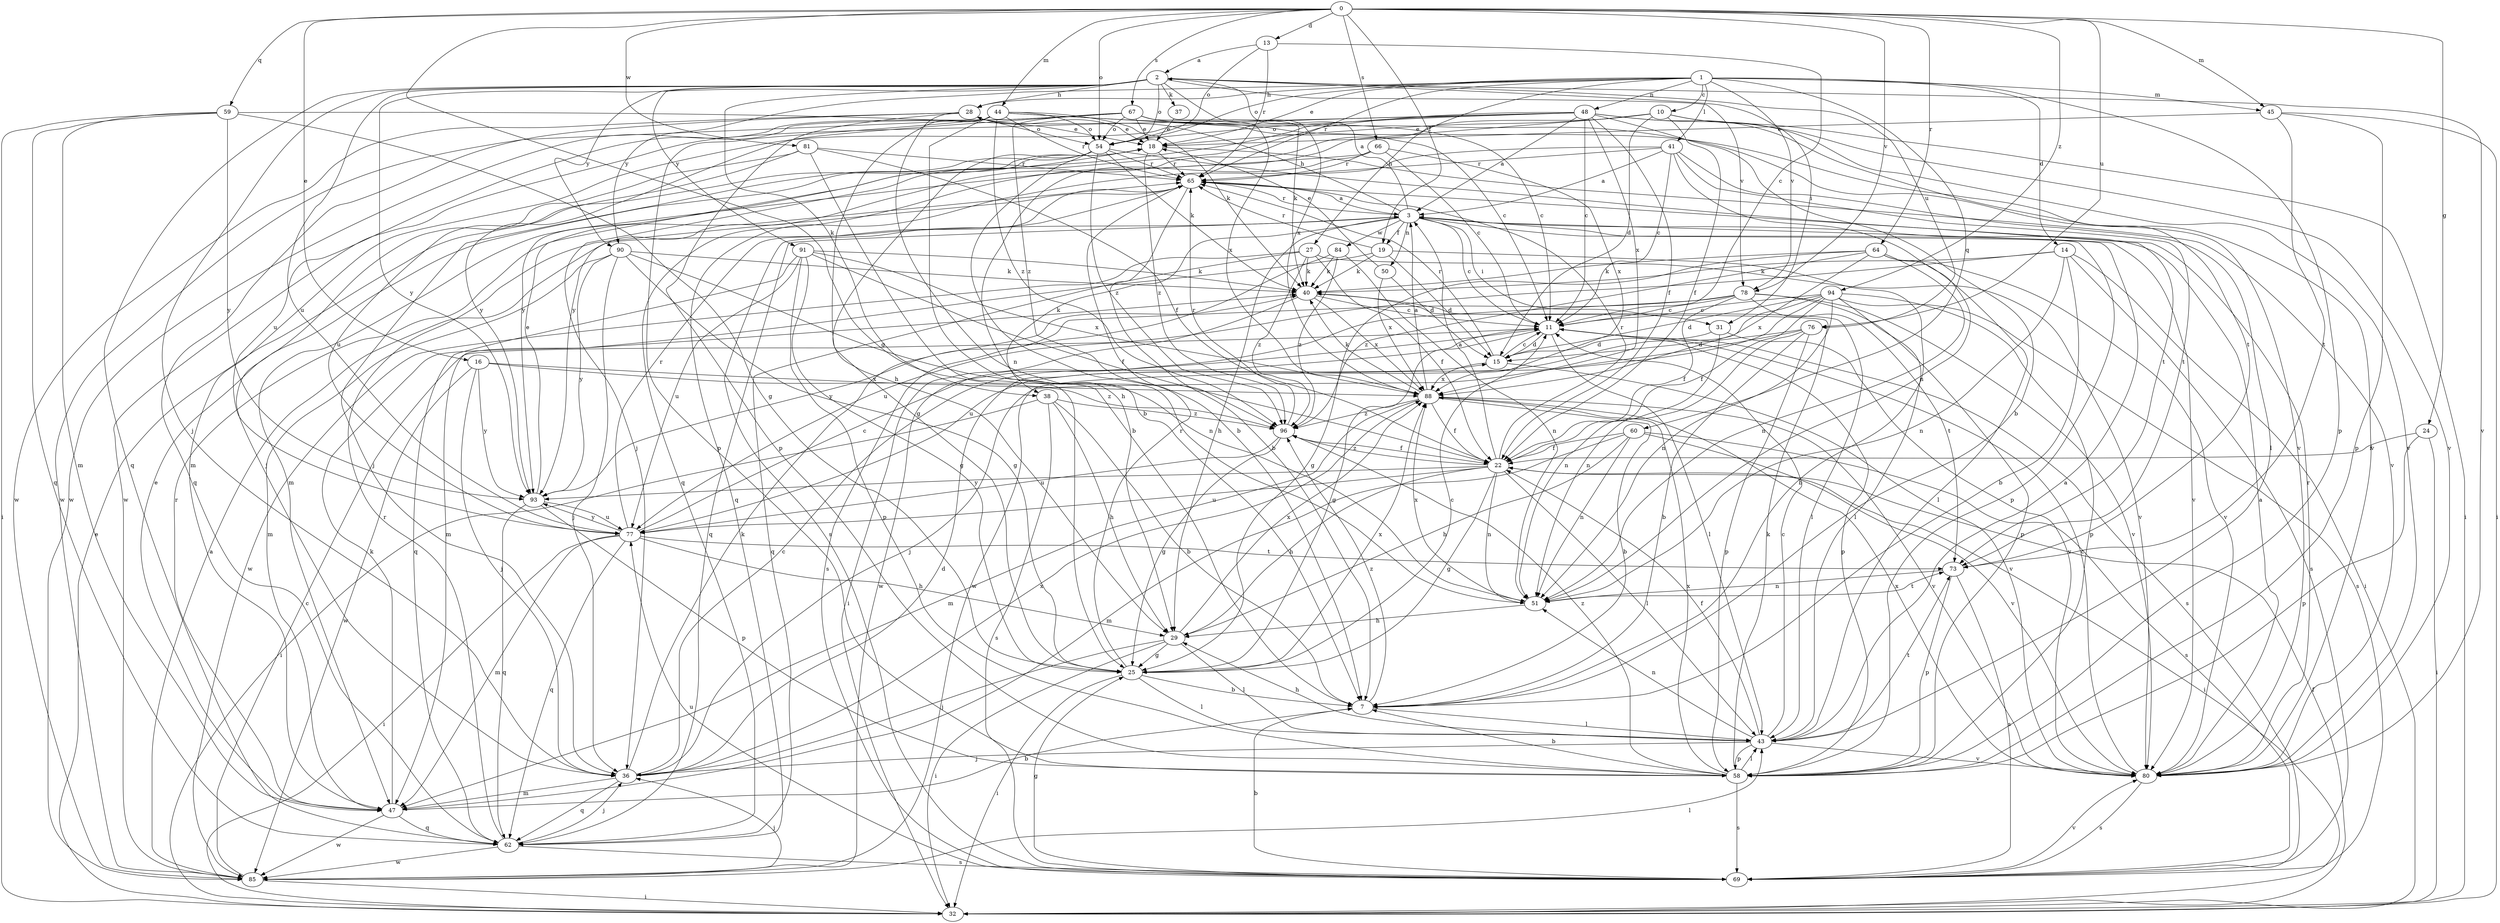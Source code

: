 strict digraph  {
0;
1;
2;
3;
7;
10;
11;
13;
14;
15;
16;
18;
19;
22;
24;
25;
27;
28;
29;
31;
32;
36;
37;
38;
40;
41;
43;
44;
45;
47;
48;
50;
51;
54;
58;
59;
60;
62;
64;
65;
66;
67;
69;
73;
76;
77;
78;
80;
81;
84;
85;
88;
90;
91;
93;
94;
96;
0 -> 13  [label=d];
0 -> 16  [label=e];
0 -> 19  [label=f];
0 -> 24  [label=g];
0 -> 25  [label=g];
0 -> 44  [label=m];
0 -> 45  [label=m];
0 -> 54  [label=o];
0 -> 59  [label=q];
0 -> 64  [label=r];
0 -> 66  [label=s];
0 -> 67  [label=s];
0 -> 76  [label=u];
0 -> 78  [label=v];
0 -> 81  [label=w];
0 -> 94  [label=z];
1 -> 10  [label=c];
1 -> 14  [label=d];
1 -> 18  [label=e];
1 -> 27  [label=h];
1 -> 28  [label=h];
1 -> 41  [label=l];
1 -> 45  [label=m];
1 -> 48  [label=n];
1 -> 54  [label=o];
1 -> 58  [label=p];
1 -> 60  [label=q];
1 -> 65  [label=r];
1 -> 78  [label=v];
1 -> 90  [label=y];
2 -> 28  [label=h];
2 -> 31  [label=i];
2 -> 36  [label=j];
2 -> 37  [label=k];
2 -> 38  [label=k];
2 -> 54  [label=o];
2 -> 62  [label=q];
2 -> 76  [label=u];
2 -> 77  [label=u];
2 -> 78  [label=v];
2 -> 80  [label=v];
2 -> 88  [label=x];
2 -> 90  [label=y];
2 -> 91  [label=y];
2 -> 93  [label=y];
3 -> 2  [label=a];
3 -> 11  [label=c];
3 -> 19  [label=f];
3 -> 28  [label=h];
3 -> 29  [label=h];
3 -> 31  [label=i];
3 -> 38  [label=k];
3 -> 50  [label=n];
3 -> 58  [label=p];
3 -> 62  [label=q];
3 -> 65  [label=r];
3 -> 80  [label=v];
3 -> 84  [label=w];
7 -> 43  [label=l];
7 -> 96  [label=z];
10 -> 15  [label=d];
10 -> 18  [label=e];
10 -> 22  [label=f];
10 -> 32  [label=i];
10 -> 62  [label=q];
10 -> 80  [label=v];
10 -> 93  [label=y];
11 -> 15  [label=d];
11 -> 25  [label=g];
11 -> 43  [label=l];
11 -> 58  [label=p];
11 -> 69  [label=s];
13 -> 2  [label=a];
13 -> 11  [label=c];
13 -> 54  [label=o];
13 -> 65  [label=r];
14 -> 7  [label=b];
14 -> 32  [label=i];
14 -> 40  [label=k];
14 -> 51  [label=n];
14 -> 69  [label=s];
14 -> 77  [label=u];
15 -> 11  [label=c];
15 -> 65  [label=r];
15 -> 80  [label=v];
15 -> 88  [label=x];
16 -> 36  [label=j];
16 -> 85  [label=w];
16 -> 88  [label=x];
16 -> 93  [label=y];
16 -> 96  [label=z];
18 -> 65  [label=r];
18 -> 80  [label=v];
18 -> 96  [label=z];
19 -> 7  [label=b];
19 -> 15  [label=d];
19 -> 40  [label=k];
19 -> 47  [label=m];
19 -> 65  [label=r];
22 -> 3  [label=a];
22 -> 25  [label=g];
22 -> 29  [label=h];
22 -> 32  [label=i];
22 -> 43  [label=l];
22 -> 51  [label=n];
22 -> 65  [label=r];
22 -> 77  [label=u];
22 -> 93  [label=y];
22 -> 96  [label=z];
24 -> 22  [label=f];
24 -> 32  [label=i];
24 -> 58  [label=p];
25 -> 7  [label=b];
25 -> 11  [label=c];
25 -> 32  [label=i];
25 -> 43  [label=l];
25 -> 65  [label=r];
25 -> 88  [label=x];
27 -> 22  [label=f];
27 -> 40  [label=k];
27 -> 62  [label=q];
27 -> 80  [label=v];
27 -> 85  [label=w];
27 -> 96  [label=z];
28 -> 18  [label=e];
28 -> 51  [label=n];
28 -> 54  [label=o];
28 -> 58  [label=p];
28 -> 62  [label=q];
28 -> 85  [label=w];
29 -> 25  [label=g];
29 -> 32  [label=i];
29 -> 36  [label=j];
29 -> 43  [label=l];
29 -> 88  [label=x];
31 -> 15  [label=d];
31 -> 51  [label=n];
31 -> 80  [label=v];
32 -> 18  [label=e];
32 -> 22  [label=f];
36 -> 11  [label=c];
36 -> 15  [label=d];
36 -> 40  [label=k];
36 -> 47  [label=m];
36 -> 62  [label=q];
36 -> 88  [label=x];
37 -> 18  [label=e];
38 -> 7  [label=b];
38 -> 29  [label=h];
38 -> 32  [label=i];
38 -> 69  [label=s];
38 -> 96  [label=z];
40 -> 11  [label=c];
40 -> 32  [label=i];
40 -> 43  [label=l];
40 -> 88  [label=x];
41 -> 3  [label=a];
41 -> 11  [label=c];
41 -> 43  [label=l];
41 -> 51  [label=n];
41 -> 62  [label=q];
41 -> 65  [label=r];
41 -> 73  [label=t];
43 -> 3  [label=a];
43 -> 11  [label=c];
43 -> 22  [label=f];
43 -> 29  [label=h];
43 -> 36  [label=j];
43 -> 51  [label=n];
43 -> 58  [label=p];
43 -> 73  [label=t];
43 -> 80  [label=v];
44 -> 7  [label=b];
44 -> 11  [label=c];
44 -> 29  [label=h];
44 -> 40  [label=k];
44 -> 54  [label=o];
44 -> 58  [label=p];
44 -> 65  [label=r];
44 -> 80  [label=v];
44 -> 85  [label=w];
44 -> 96  [label=z];
45 -> 18  [label=e];
45 -> 32  [label=i];
45 -> 58  [label=p];
45 -> 73  [label=t];
47 -> 7  [label=b];
47 -> 18  [label=e];
47 -> 40  [label=k];
47 -> 62  [label=q];
47 -> 65  [label=r];
47 -> 85  [label=w];
48 -> 3  [label=a];
48 -> 7  [label=b];
48 -> 11  [label=c];
48 -> 22  [label=f];
48 -> 36  [label=j];
48 -> 47  [label=m];
48 -> 54  [label=o];
48 -> 73  [label=t];
48 -> 80  [label=v];
48 -> 85  [label=w];
48 -> 88  [label=x];
48 -> 93  [label=y];
50 -> 15  [label=d];
50 -> 18  [label=e];
50 -> 88  [label=x];
51 -> 29  [label=h];
51 -> 73  [label=t];
51 -> 88  [label=x];
54 -> 7  [label=b];
54 -> 25  [label=g];
54 -> 36  [label=j];
54 -> 40  [label=k];
54 -> 65  [label=r];
54 -> 73  [label=t];
54 -> 96  [label=z];
58 -> 7  [label=b];
58 -> 40  [label=k];
58 -> 43  [label=l];
58 -> 69  [label=s];
58 -> 88  [label=x];
58 -> 96  [label=z];
59 -> 18  [label=e];
59 -> 25  [label=g];
59 -> 32  [label=i];
59 -> 47  [label=m];
59 -> 62  [label=q];
59 -> 93  [label=y];
60 -> 22  [label=f];
60 -> 29  [label=h];
60 -> 47  [label=m];
60 -> 51  [label=n];
60 -> 69  [label=s];
60 -> 80  [label=v];
62 -> 36  [label=j];
62 -> 65  [label=r];
62 -> 69  [label=s];
62 -> 85  [label=w];
64 -> 25  [label=g];
64 -> 40  [label=k];
64 -> 43  [label=l];
64 -> 51  [label=n];
64 -> 80  [label=v];
64 -> 88  [label=x];
64 -> 96  [label=z];
65 -> 3  [label=a];
65 -> 7  [label=b];
65 -> 69  [label=s];
66 -> 11  [label=c];
66 -> 29  [label=h];
66 -> 47  [label=m];
66 -> 65  [label=r];
66 -> 88  [label=x];
67 -> 11  [label=c];
67 -> 18  [label=e];
67 -> 40  [label=k];
67 -> 54  [label=o];
67 -> 77  [label=u];
67 -> 80  [label=v];
67 -> 85  [label=w];
67 -> 88  [label=x];
67 -> 93  [label=y];
67 -> 96  [label=z];
69 -> 7  [label=b];
69 -> 25  [label=g];
69 -> 77  [label=u];
69 -> 80  [label=v];
73 -> 51  [label=n];
73 -> 58  [label=p];
73 -> 69  [label=s];
76 -> 7  [label=b];
76 -> 15  [label=d];
76 -> 36  [label=j];
76 -> 51  [label=n];
76 -> 58  [label=p];
77 -> 11  [label=c];
77 -> 29  [label=h];
77 -> 32  [label=i];
77 -> 47  [label=m];
77 -> 62  [label=q];
77 -> 65  [label=r];
77 -> 73  [label=t];
77 -> 93  [label=y];
78 -> 11  [label=c];
78 -> 22  [label=f];
78 -> 58  [label=p];
78 -> 73  [label=t];
78 -> 80  [label=v];
78 -> 85  [label=w];
78 -> 93  [label=y];
80 -> 3  [label=a];
80 -> 11  [label=c];
80 -> 65  [label=r];
80 -> 69  [label=s];
80 -> 88  [label=x];
81 -> 7  [label=b];
81 -> 22  [label=f];
81 -> 36  [label=j];
81 -> 65  [label=r];
81 -> 77  [label=u];
84 -> 40  [label=k];
84 -> 51  [label=n];
84 -> 69  [label=s];
84 -> 96  [label=z];
85 -> 3  [label=a];
85 -> 11  [label=c];
85 -> 32  [label=i];
85 -> 36  [label=j];
85 -> 43  [label=l];
88 -> 3  [label=a];
88 -> 7  [label=b];
88 -> 22  [label=f];
88 -> 40  [label=k];
88 -> 47  [label=m];
88 -> 80  [label=v];
88 -> 96  [label=z];
90 -> 25  [label=g];
90 -> 36  [label=j];
90 -> 40  [label=k];
90 -> 47  [label=m];
90 -> 51  [label=n];
90 -> 93  [label=y];
91 -> 22  [label=f];
91 -> 25  [label=g];
91 -> 40  [label=k];
91 -> 58  [label=p];
91 -> 62  [label=q];
91 -> 77  [label=u];
91 -> 88  [label=x];
93 -> 18  [label=e];
93 -> 58  [label=p];
93 -> 62  [label=q];
93 -> 77  [label=u];
94 -> 11  [label=c];
94 -> 15  [label=d];
94 -> 22  [label=f];
94 -> 43  [label=l];
94 -> 51  [label=n];
94 -> 58  [label=p];
94 -> 69  [label=s];
94 -> 77  [label=u];
94 -> 85  [label=w];
96 -> 22  [label=f];
96 -> 25  [label=g];
96 -> 65  [label=r];
96 -> 77  [label=u];
}
